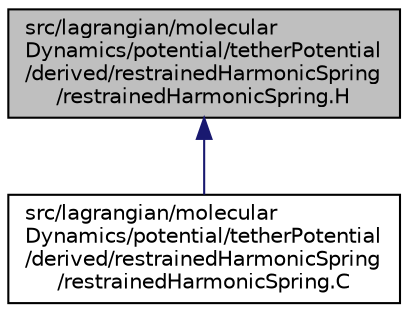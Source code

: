 digraph "src/lagrangian/molecularDynamics/potential/tetherPotential/derived/restrainedHarmonicSpring/restrainedHarmonicSpring.H"
{
  bgcolor="transparent";
  edge [fontname="Helvetica",fontsize="10",labelfontname="Helvetica",labelfontsize="10"];
  node [fontname="Helvetica",fontsize="10",shape=record];
  Node1 [label="src/lagrangian/molecular\lDynamics/potential/tetherPotential\l/derived/restrainedHarmonicSpring\l/restrainedHarmonicSpring.H",height=0.2,width=0.4,color="black", fillcolor="grey75", style="filled", fontcolor="black"];
  Node1 -> Node2 [dir="back",color="midnightblue",fontsize="10",style="solid",fontname="Helvetica"];
  Node2 [label="src/lagrangian/molecular\lDynamics/potential/tetherPotential\l/derived/restrainedHarmonicSpring\l/restrainedHarmonicSpring.C",height=0.2,width=0.4,color="black",URL="$a07251.html"];
}
